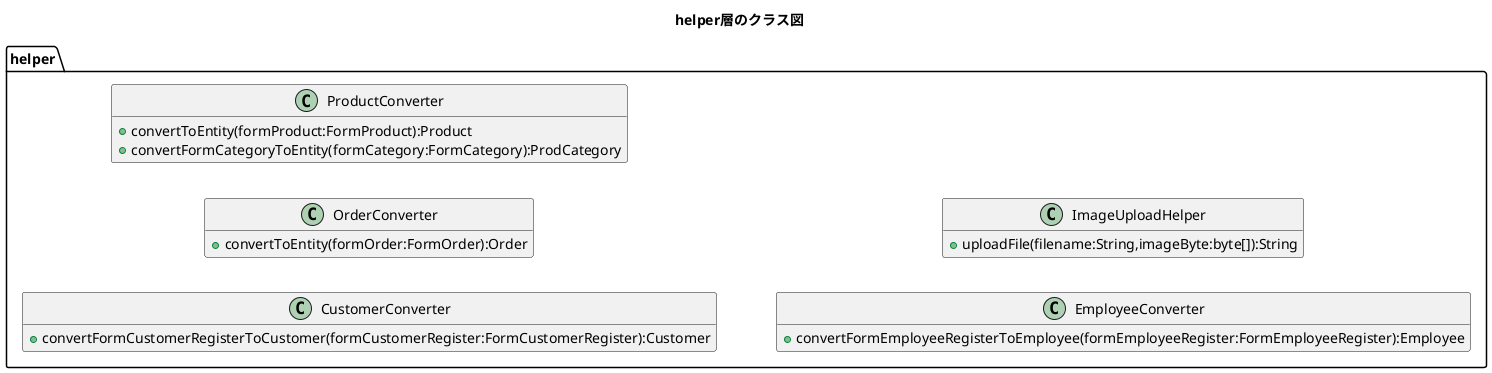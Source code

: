 @startuml
title helper層のクラス図
hide empty members
left to right direction

package helper{
    class CustomerConverter{
        +convertFormCustomerRegisterToCustomer(formCustomerRegister:FormCustomerRegister):Customer
    }

    class OrderConverter{
        +convertToEntity(formOrder:FormOrder):Order
    }

    class ProductConverter{
        +convertToEntity(formProduct:FormProduct):Product
        +convertFormCategoryToEntity(formCategory:FormCategory):ProdCategory
    }

    class EmployeeConverter{
        +convertFormEmployeeRegisterToEmployee(formEmployeeRegister:FormEmployeeRegister):Employee
    }
    
    class ImageUploadHelper{
    	+uploadFile(filename:String,imageByte:byte[]):String
    }
}
@enduml